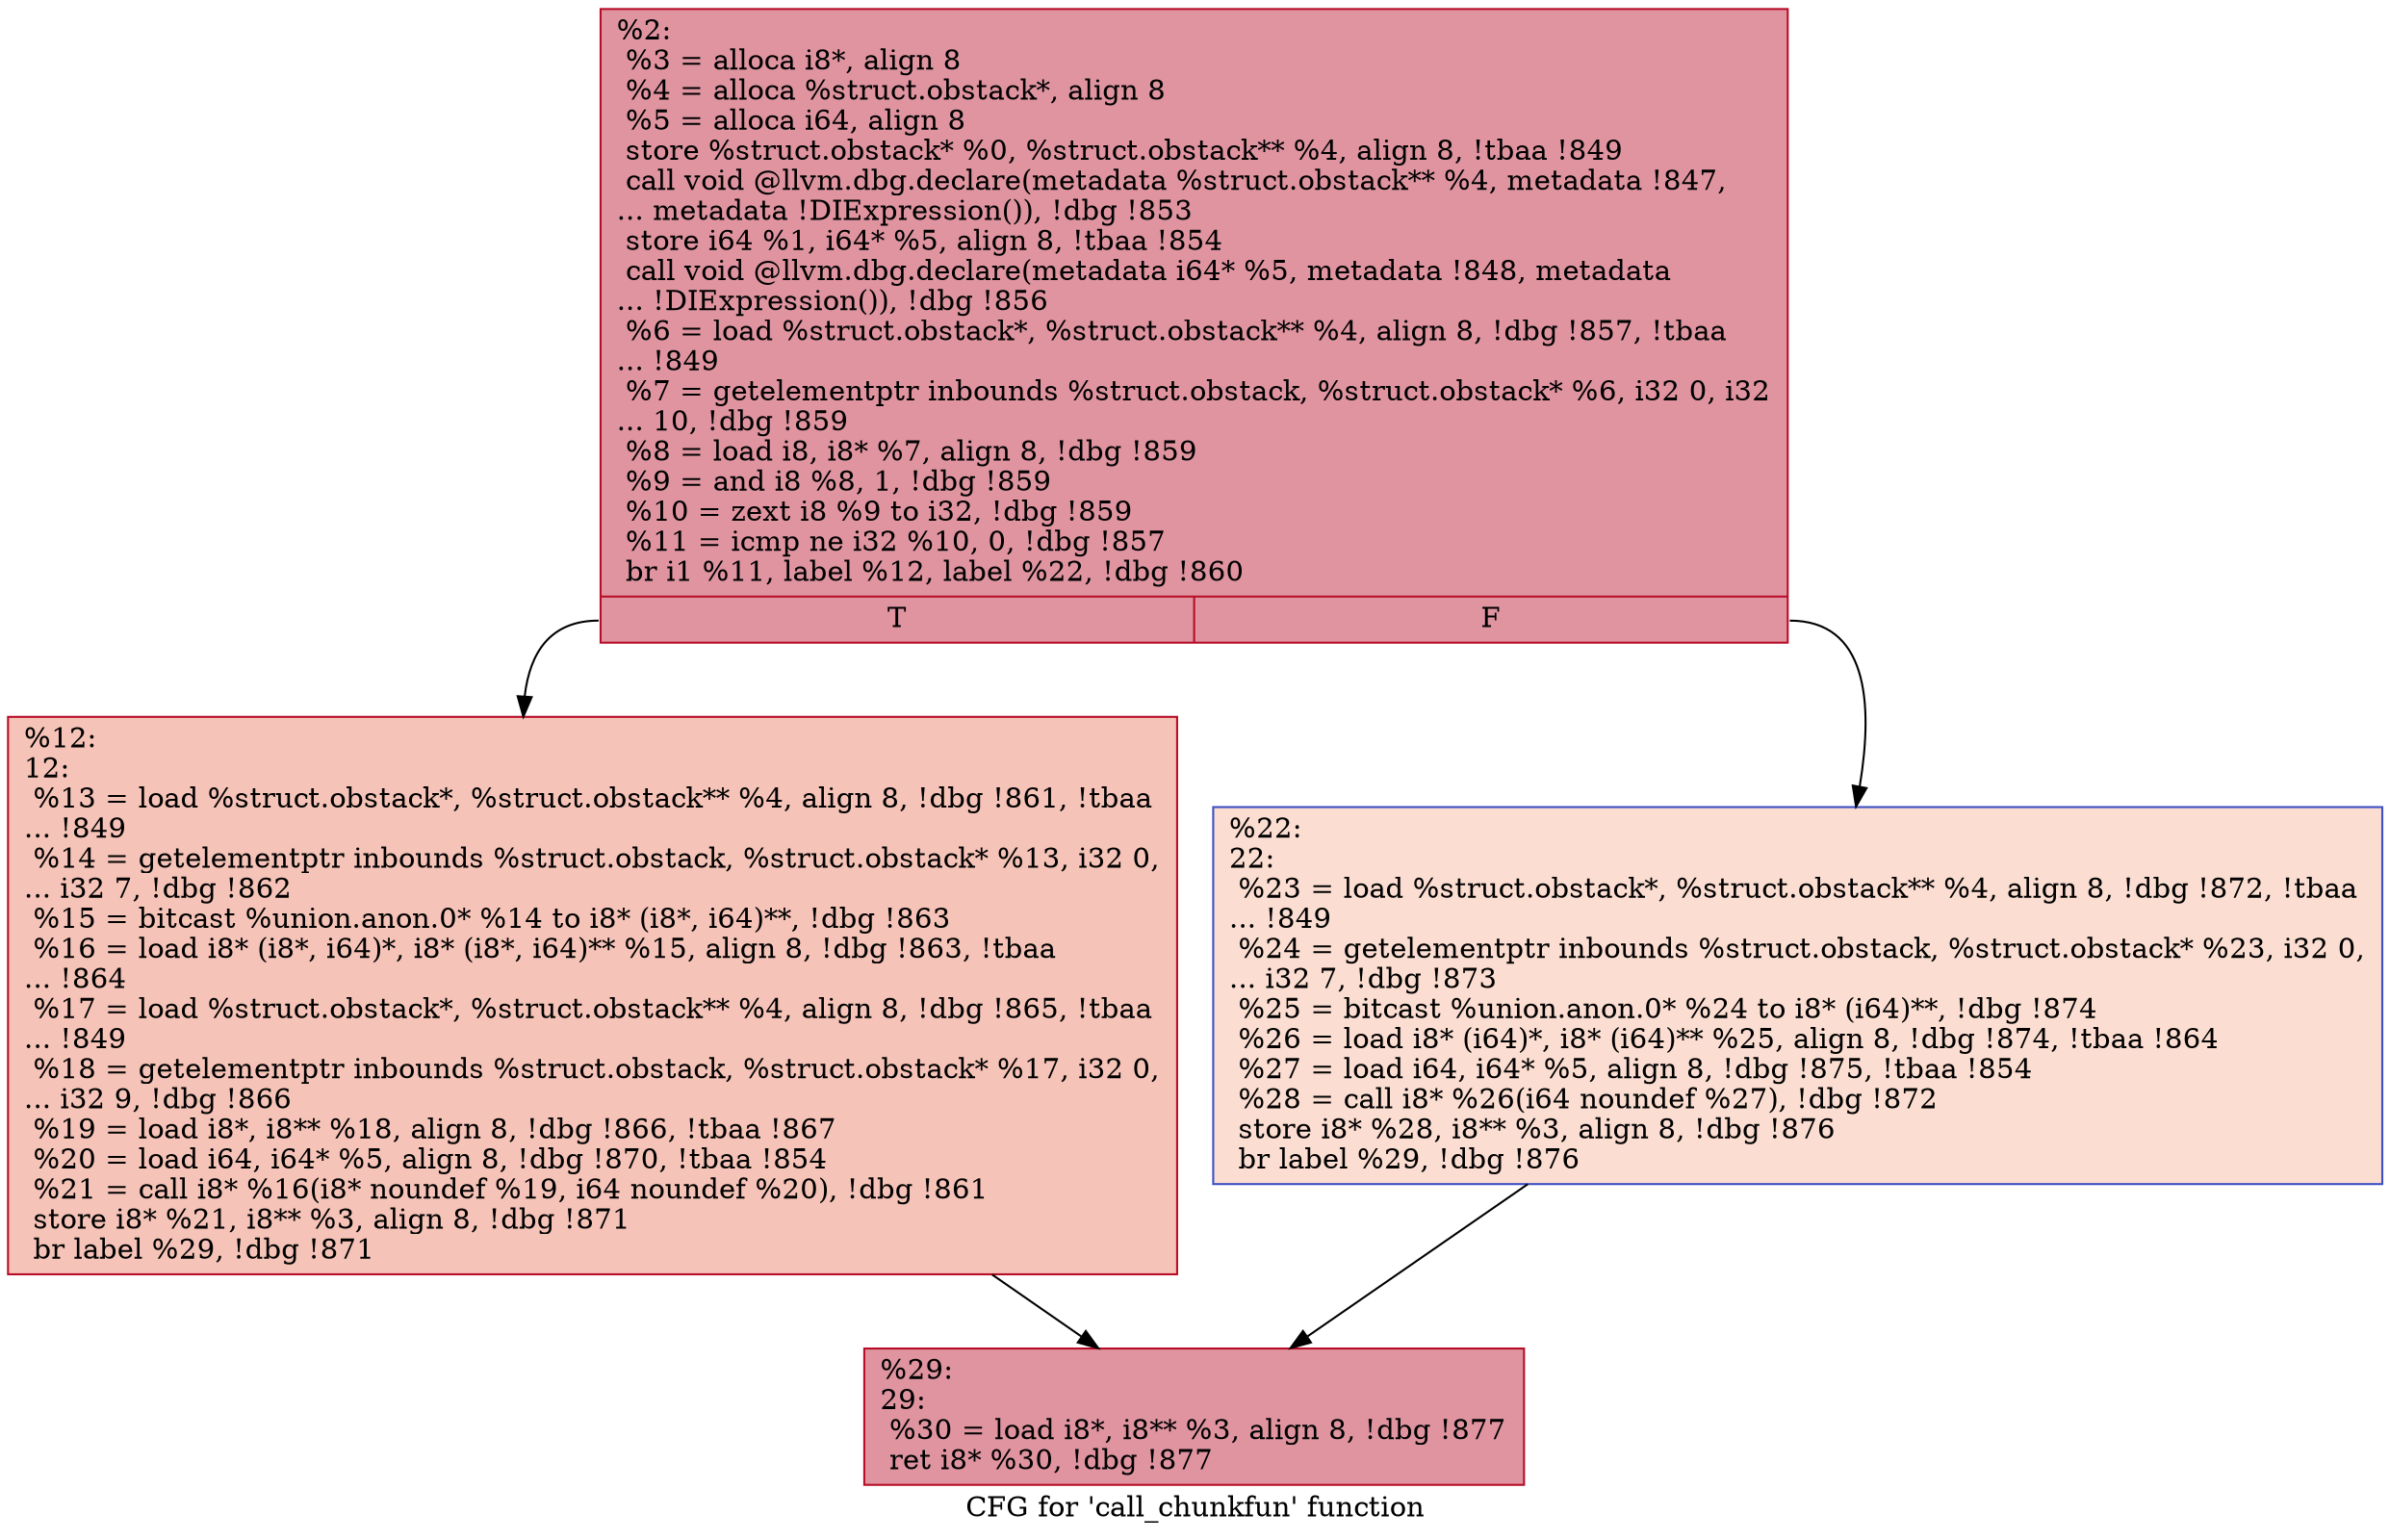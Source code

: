 digraph "CFG for 'call_chunkfun' function" {
	label="CFG for 'call_chunkfun' function";

	Node0x23c8070 [shape=record,color="#b70d28ff", style=filled, fillcolor="#b70d2870",label="{%2:\l  %3 = alloca i8*, align 8\l  %4 = alloca %struct.obstack*, align 8\l  %5 = alloca i64, align 8\l  store %struct.obstack* %0, %struct.obstack** %4, align 8, !tbaa !849\l  call void @llvm.dbg.declare(metadata %struct.obstack** %4, metadata !847,\l... metadata !DIExpression()), !dbg !853\l  store i64 %1, i64* %5, align 8, !tbaa !854\l  call void @llvm.dbg.declare(metadata i64* %5, metadata !848, metadata\l... !DIExpression()), !dbg !856\l  %6 = load %struct.obstack*, %struct.obstack** %4, align 8, !dbg !857, !tbaa\l... !849\l  %7 = getelementptr inbounds %struct.obstack, %struct.obstack* %6, i32 0, i32\l... 10, !dbg !859\l  %8 = load i8, i8* %7, align 8, !dbg !859\l  %9 = and i8 %8, 1, !dbg !859\l  %10 = zext i8 %9 to i32, !dbg !859\l  %11 = icmp ne i32 %10, 0, !dbg !857\l  br i1 %11, label %12, label %22, !dbg !860\l|{<s0>T|<s1>F}}"];
	Node0x23c8070:s0 -> Node0x2383800;
	Node0x23c8070:s1 -> Node0x2383850;
	Node0x2383800 [shape=record,color="#b70d28ff", style=filled, fillcolor="#e8765c70",label="{%12:\l12:                                               \l  %13 = load %struct.obstack*, %struct.obstack** %4, align 8, !dbg !861, !tbaa\l... !849\l  %14 = getelementptr inbounds %struct.obstack, %struct.obstack* %13, i32 0,\l... i32 7, !dbg !862\l  %15 = bitcast %union.anon.0* %14 to i8* (i8*, i64)**, !dbg !863\l  %16 = load i8* (i8*, i64)*, i8* (i8*, i64)** %15, align 8, !dbg !863, !tbaa\l... !864\l  %17 = load %struct.obstack*, %struct.obstack** %4, align 8, !dbg !865, !tbaa\l... !849\l  %18 = getelementptr inbounds %struct.obstack, %struct.obstack* %17, i32 0,\l... i32 9, !dbg !866\l  %19 = load i8*, i8** %18, align 8, !dbg !866, !tbaa !867\l  %20 = load i64, i64* %5, align 8, !dbg !870, !tbaa !854\l  %21 = call i8* %16(i8* noundef %19, i64 noundef %20), !dbg !861\l  store i8* %21, i8** %3, align 8, !dbg !871\l  br label %29, !dbg !871\l}"];
	Node0x2383800 -> Node0x23838a0;
	Node0x2383850 [shape=record,color="#3d50c3ff", style=filled, fillcolor="#f7b39670",label="{%22:\l22:                                               \l  %23 = load %struct.obstack*, %struct.obstack** %4, align 8, !dbg !872, !tbaa\l... !849\l  %24 = getelementptr inbounds %struct.obstack, %struct.obstack* %23, i32 0,\l... i32 7, !dbg !873\l  %25 = bitcast %union.anon.0* %24 to i8* (i64)**, !dbg !874\l  %26 = load i8* (i64)*, i8* (i64)** %25, align 8, !dbg !874, !tbaa !864\l  %27 = load i64, i64* %5, align 8, !dbg !875, !tbaa !854\l  %28 = call i8* %26(i64 noundef %27), !dbg !872\l  store i8* %28, i8** %3, align 8, !dbg !876\l  br label %29, !dbg !876\l}"];
	Node0x2383850 -> Node0x23838a0;
	Node0x23838a0 [shape=record,color="#b70d28ff", style=filled, fillcolor="#b70d2870",label="{%29:\l29:                                               \l  %30 = load i8*, i8** %3, align 8, !dbg !877\l  ret i8* %30, !dbg !877\l}"];
}
